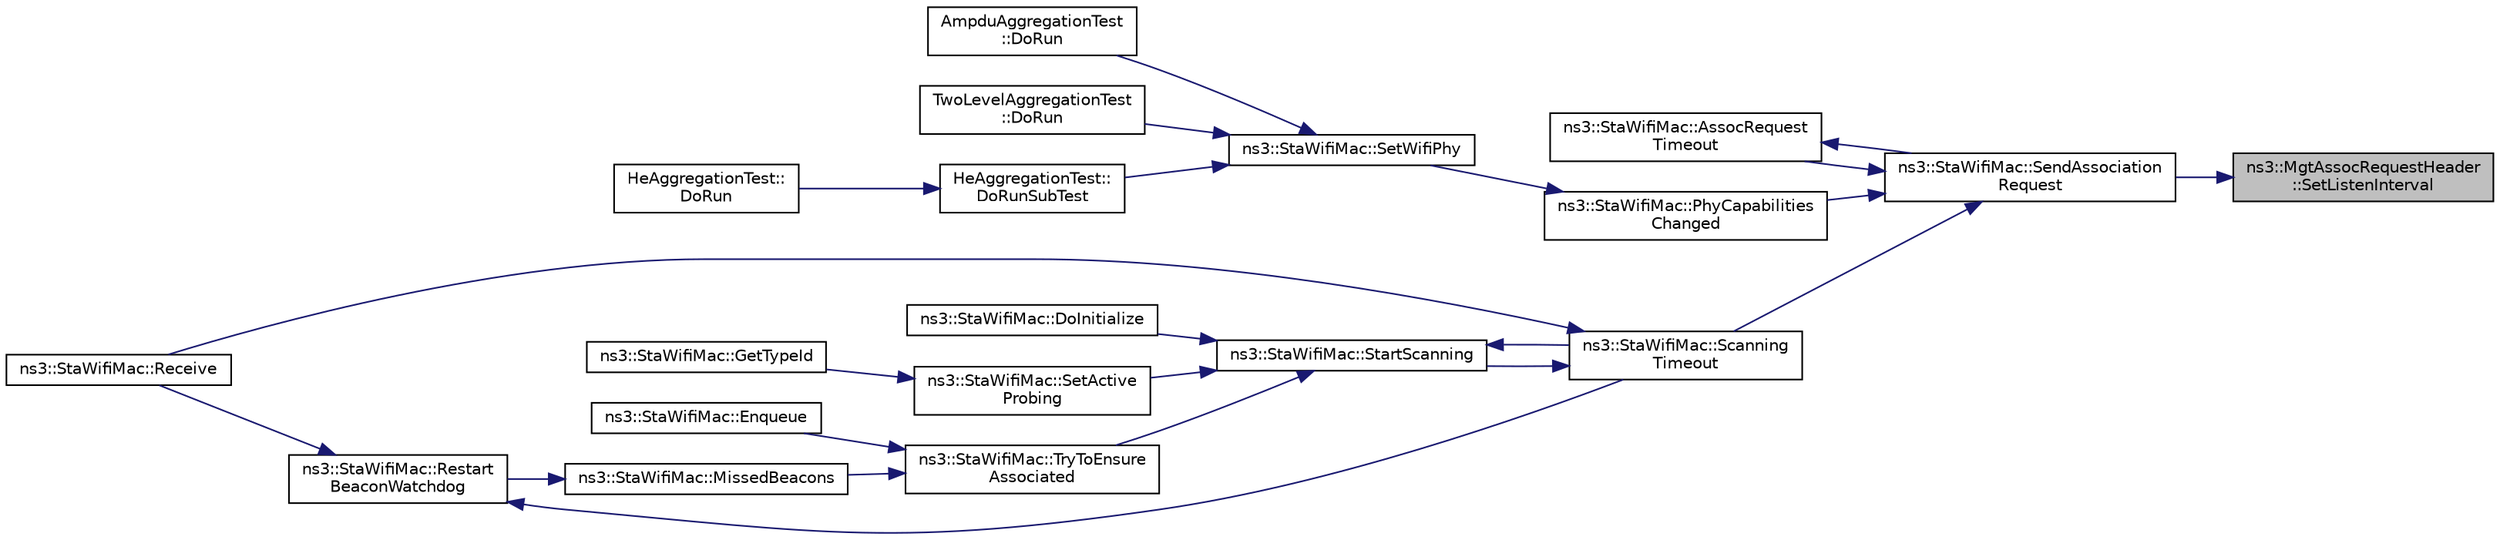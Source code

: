 digraph "ns3::MgtAssocRequestHeader::SetListenInterval"
{
 // LATEX_PDF_SIZE
  edge [fontname="Helvetica",fontsize="10",labelfontname="Helvetica",labelfontsize="10"];
  node [fontname="Helvetica",fontsize="10",shape=record];
  rankdir="RL";
  Node1 [label="ns3::MgtAssocRequestHeader\l::SetListenInterval",height=0.2,width=0.4,color="black", fillcolor="grey75", style="filled", fontcolor="black",tooltip="Set the listen interval."];
  Node1 -> Node2 [dir="back",color="midnightblue",fontsize="10",style="solid",fontname="Helvetica"];
  Node2 [label="ns3::StaWifiMac::SendAssociation\lRequest",height=0.2,width=0.4,color="black", fillcolor="white", style="filled",URL="$classns3_1_1_sta_wifi_mac.html#af2ab6272caa11513770336a92cd714bc",tooltip="Forward an association or reassociation request packet to the DCF."];
  Node2 -> Node3 [dir="back",color="midnightblue",fontsize="10",style="solid",fontname="Helvetica"];
  Node3 [label="ns3::StaWifiMac::AssocRequest\lTimeout",height=0.2,width=0.4,color="black", fillcolor="white", style="filled",URL="$classns3_1_1_sta_wifi_mac.html#a76c7409a492791cc1c3f35d779072371",tooltip="This method is called after the association timeout occurred."];
  Node3 -> Node2 [dir="back",color="midnightblue",fontsize="10",style="solid",fontname="Helvetica"];
  Node2 -> Node4 [dir="back",color="midnightblue",fontsize="10",style="solid",fontname="Helvetica"];
  Node4 [label="ns3::StaWifiMac::PhyCapabilities\lChanged",height=0.2,width=0.4,color="black", fillcolor="white", style="filled",URL="$classns3_1_1_sta_wifi_mac.html#ab1221b9151a49b25c011f854215f35fb",tooltip="Indicate that PHY capabilities have changed."];
  Node4 -> Node5 [dir="back",color="midnightblue",fontsize="10",style="solid",fontname="Helvetica"];
  Node5 [label="ns3::StaWifiMac::SetWifiPhy",height=0.2,width=0.4,color="black", fillcolor="white", style="filled",URL="$classns3_1_1_sta_wifi_mac.html#a260031171ef7fb30b9fa9163b6aec455",tooltip=" "];
  Node5 -> Node6 [dir="back",color="midnightblue",fontsize="10",style="solid",fontname="Helvetica"];
  Node6 [label="AmpduAggregationTest\l::DoRun",height=0.2,width=0.4,color="black", fillcolor="white", style="filled",URL="$class_ampdu_aggregation_test.html#a7414dc8d4dd982ab4c1eaadb5b2c693d",tooltip="Implementation to actually run this TestCase."];
  Node5 -> Node7 [dir="back",color="midnightblue",fontsize="10",style="solid",fontname="Helvetica"];
  Node7 [label="TwoLevelAggregationTest\l::DoRun",height=0.2,width=0.4,color="black", fillcolor="white", style="filled",URL="$class_two_level_aggregation_test.html#a40c6f5f8be6c48673d0bfd218d95afe0",tooltip="Implementation to actually run this TestCase."];
  Node5 -> Node8 [dir="back",color="midnightblue",fontsize="10",style="solid",fontname="Helvetica"];
  Node8 [label="HeAggregationTest::\lDoRunSubTest",height=0.2,width=0.4,color="black", fillcolor="white", style="filled",URL="$class_he_aggregation_test.html#a2a6873db3bb78489db82a54591b429f3",tooltip="Run test for a given buffer size."];
  Node8 -> Node9 [dir="back",color="midnightblue",fontsize="10",style="solid",fontname="Helvetica"];
  Node9 [label="HeAggregationTest::\lDoRun",height=0.2,width=0.4,color="black", fillcolor="white", style="filled",URL="$class_he_aggregation_test.html#a064486621a42555204608de0af51006c",tooltip="Implementation to actually run this TestCase."];
  Node2 -> Node10 [dir="back",color="midnightblue",fontsize="10",style="solid",fontname="Helvetica"];
  Node10 [label="ns3::StaWifiMac::Scanning\lTimeout",height=0.2,width=0.4,color="black", fillcolor="white", style="filled",URL="$classns3_1_1_sta_wifi_mac.html#a0813f90cc1f856b0907845686caa592f",tooltip="This method is called after wait beacon timeout or wait probe request timeout has occurred."];
  Node10 -> Node11 [dir="back",color="midnightblue",fontsize="10",style="solid",fontname="Helvetica"];
  Node11 [label="ns3::StaWifiMac::Receive",height=0.2,width=0.4,color="black", fillcolor="white", style="filled",URL="$classns3_1_1_sta_wifi_mac.html#a3ccd3b2dd36c5b80ba53eb57b6c96e96",tooltip="Handle a received packet."];
  Node10 -> Node12 [dir="back",color="midnightblue",fontsize="10",style="solid",fontname="Helvetica"];
  Node12 [label="ns3::StaWifiMac::StartScanning",height=0.2,width=0.4,color="black", fillcolor="white", style="filled",URL="$classns3_1_1_sta_wifi_mac.html#a9c007448763eb89846914c4c836cacc1",tooltip="Start the scanning process which trigger active or passive scanning based on the active probing flag."];
  Node12 -> Node13 [dir="back",color="midnightblue",fontsize="10",style="solid",fontname="Helvetica"];
  Node13 [label="ns3::StaWifiMac::DoInitialize",height=0.2,width=0.4,color="black", fillcolor="white", style="filled",URL="$classns3_1_1_sta_wifi_mac.html#a8e2b0a291d2643f8b9f62bc2562e2ba8",tooltip="Initialize() implementation."];
  Node12 -> Node10 [dir="back",color="midnightblue",fontsize="10",style="solid",fontname="Helvetica"];
  Node12 -> Node14 [dir="back",color="midnightblue",fontsize="10",style="solid",fontname="Helvetica"];
  Node14 [label="ns3::StaWifiMac::SetActive\lProbing",height=0.2,width=0.4,color="black", fillcolor="white", style="filled",URL="$classns3_1_1_sta_wifi_mac.html#acd68ef0ad1aec613b5ba224988d559ea",tooltip="Enable or disable active probing."];
  Node14 -> Node15 [dir="back",color="midnightblue",fontsize="10",style="solid",fontname="Helvetica"];
  Node15 [label="ns3::StaWifiMac::GetTypeId",height=0.2,width=0.4,color="black", fillcolor="white", style="filled",URL="$classns3_1_1_sta_wifi_mac.html#a9a7063e5d183bb288d8ab157a102196c",tooltip="Get the type ID."];
  Node12 -> Node16 [dir="back",color="midnightblue",fontsize="10",style="solid",fontname="Helvetica"];
  Node16 [label="ns3::StaWifiMac::TryToEnsure\lAssociated",height=0.2,width=0.4,color="black", fillcolor="white", style="filled",URL="$classns3_1_1_sta_wifi_mac.html#a545fb78eb8b89ee48512820e31d76a81",tooltip="Try to ensure that we are associated with an AP by taking an appropriate action depending on the curr..."];
  Node16 -> Node17 [dir="back",color="midnightblue",fontsize="10",style="solid",fontname="Helvetica"];
  Node17 [label="ns3::StaWifiMac::Enqueue",height=0.2,width=0.4,color="black", fillcolor="white", style="filled",URL="$classns3_1_1_sta_wifi_mac.html#a27afdb3ba3ef301e240362f379d570f2",tooltip=" "];
  Node16 -> Node18 [dir="back",color="midnightblue",fontsize="10",style="solid",fontname="Helvetica"];
  Node18 [label="ns3::StaWifiMac::MissedBeacons",height=0.2,width=0.4,color="black", fillcolor="white", style="filled",URL="$classns3_1_1_sta_wifi_mac.html#a973a8b9cda122dd3b22cda3c4073bcd1",tooltip="This method is called after we have not received a beacon from the AP."];
  Node18 -> Node19 [dir="back",color="midnightblue",fontsize="10",style="solid",fontname="Helvetica"];
  Node19 [label="ns3::StaWifiMac::Restart\lBeaconWatchdog",height=0.2,width=0.4,color="black", fillcolor="white", style="filled",URL="$classns3_1_1_sta_wifi_mac.html#a873848ee518a0190f8feb3551f3d5969",tooltip="Restarts the beacon timer."];
  Node19 -> Node11 [dir="back",color="midnightblue",fontsize="10",style="solid",fontname="Helvetica"];
  Node19 -> Node10 [dir="back",color="midnightblue",fontsize="10",style="solid",fontname="Helvetica"];
}
